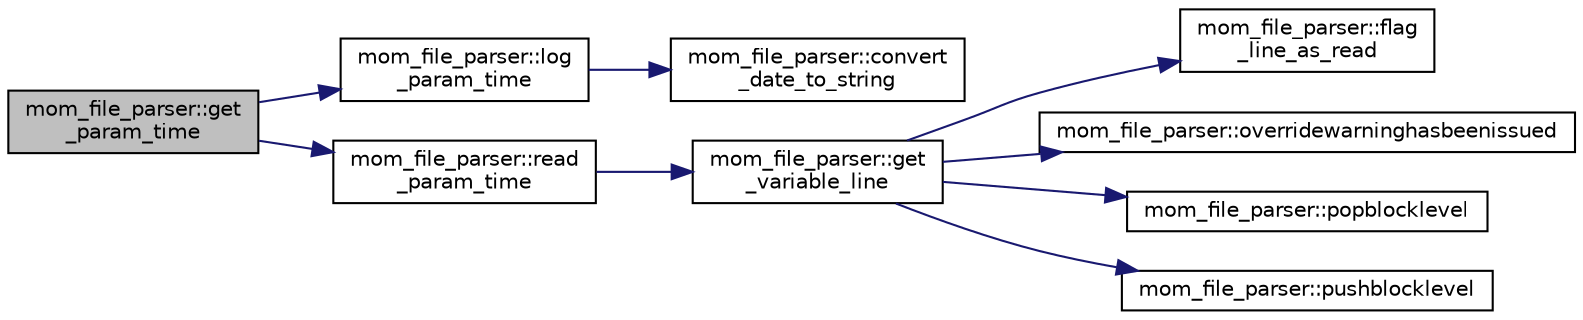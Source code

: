 digraph "mom_file_parser::get_param_time"
{
 // INTERACTIVE_SVG=YES
 // LATEX_PDF_SIZE
  edge [fontname="Helvetica",fontsize="10",labelfontname="Helvetica",labelfontsize="10"];
  node [fontname="Helvetica",fontsize="10",shape=record];
  rankdir="LR";
  Node1 [label="mom_file_parser::get\l_param_time",height=0.2,width=0.4,color="black", fillcolor="grey75", style="filled", fontcolor="black",tooltip="This subroutine reads the value of a time-type model parameter from a parameter file and logs it in d..."];
  Node1 -> Node2 [color="midnightblue",fontsize="10",style="solid",fontname="Helvetica"];
  Node2 [label="mom_file_parser::log\l_param_time",height=0.2,width=0.4,color="black", fillcolor="white", style="filled",URL="$namespacemom__file__parser.html#abe5d3b5e2a4c8aeb0603c9162d7e1858",tooltip="This subroutine writes the value of a time-type parameter to a log file, along with its name and the ..."];
  Node2 -> Node3 [color="midnightblue",fontsize="10",style="solid",fontname="Helvetica"];
  Node3 [label="mom_file_parser::convert\l_date_to_string",height=0.2,width=0.4,color="black", fillcolor="white", style="filled",URL="$namespacemom__file__parser.html#a4e4202d8779a697aff0f521104e38786",tooltip="This function converts a date into a string, valid with ticks and for dates up to year 99,..."];
  Node1 -> Node4 [color="midnightblue",fontsize="10",style="solid",fontname="Helvetica"];
  Node4 [label="mom_file_parser::read\l_param_time",height=0.2,width=0.4,color="black", fillcolor="white", style="filled",URL="$namespacemom__file__parser.html#a799f1d8af038c5a64b7496018f03b590",tooltip="This subroutine reads the value of a time_type model parameter from a parameter file."];
  Node4 -> Node5 [color="midnightblue",fontsize="10",style="solid",fontname="Helvetica"];
  Node5 [label="mom_file_parser::get\l_variable_line",height=0.2,width=0.4,color="black", fillcolor="white", style="filled",URL="$namespacemom__file__parser.html#af883df6020543889b25986d6ee9701f7",tooltip="This subtoutine extracts the contents of lines in the param_file_type that refer to a named parameter..."];
  Node5 -> Node6 [color="midnightblue",fontsize="10",style="solid",fontname="Helvetica"];
  Node6 [label="mom_file_parser::flag\l_line_as_read",height=0.2,width=0.4,color="black", fillcolor="white", style="filled",URL="$namespacemom__file__parser.html#a7803aabff129cc7f56d4516bc24613f0",tooltip="Record that a line has been used to set a parameter."];
  Node5 -> Node7 [color="midnightblue",fontsize="10",style="solid",fontname="Helvetica"];
  Node7 [label="mom_file_parser::overridewarninghasbeenissued",height=0.2,width=0.4,color="black", fillcolor="white", style="filled",URL="$namespacemom__file__parser.html#a0c9bb1e76b09bc09bae5402e63bd0f99",tooltip="Returns true if an override warning has been issued for the variable varName."];
  Node5 -> Node8 [color="midnightblue",fontsize="10",style="solid",fontname="Helvetica"];
  Node8 [label="mom_file_parser::popblocklevel",height=0.2,width=0.4,color="black", fillcolor="white", style="filled",URL="$namespacemom__file__parser.html#a73b11b969d303b1fc0ba5235c812fd05",tooltip="Truncates block name (shallower level of parameter block)"];
  Node5 -> Node9 [color="midnightblue",fontsize="10",style="solid",fontname="Helvetica"];
  Node9 [label="mom_file_parser::pushblocklevel",height=0.2,width=0.4,color="black", fillcolor="white", style="filled",URL="$namespacemom__file__parser.html#a58777b0faf747d59a793b4e238919dc6",tooltip="Extends block name (deeper level of parameter block)"];
}
